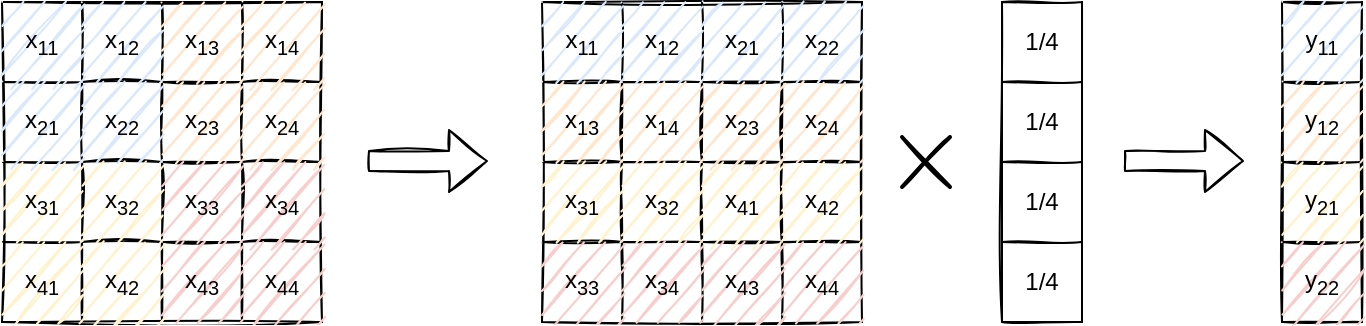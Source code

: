 <mxfile version="15.7.3" type="device"><diagram id="lsq6MAq0pUiZM9R2VbBM" name="第 1 页"><mxGraphModel dx="1102" dy="1025" grid="1" gridSize="10" guides="1" tooltips="1" connect="1" arrows="1" fold="1" page="1" pageScale="1" pageWidth="827" pageHeight="1169" math="0" shadow="0"><root><mxCell id="0"/><mxCell id="1" parent="0"/><mxCell id="vLokS48DHiQ6J46r8mqr-1" value="" style="shape=table;startSize=0;container=1;collapsible=0;childLayout=tableLayout;sketch=1;rounded=1;" vertex="1" parent="1"><mxGeometry x="80" y="440" width="160" height="160" as="geometry"/></mxCell><mxCell id="vLokS48DHiQ6J46r8mqr-2" value="" style="shape=partialRectangle;collapsible=0;dropTarget=0;pointerEvents=0;fillColor=none;top=0;left=0;bottom=0;right=0;points=[[0,0.5],[1,0.5]];portConstraint=eastwest;" vertex="1" parent="vLokS48DHiQ6J46r8mqr-1"><mxGeometry width="160" height="40" as="geometry"/></mxCell><mxCell id="vLokS48DHiQ6J46r8mqr-3" value="x&lt;sub&gt;11&lt;/sub&gt;" style="shape=partialRectangle;html=1;whiteSpace=wrap;connectable=0;overflow=hidden;fillColor=#dae8fc;top=0;left=0;bottom=0;right=0;pointerEvents=1;strokeColor=#6c8ebf;sketch=1;strokeWidth=2;" vertex="1" parent="vLokS48DHiQ6J46r8mqr-2"><mxGeometry width="40" height="40" as="geometry"><mxRectangle width="40" height="40" as="alternateBounds"/></mxGeometry></mxCell><mxCell id="vLokS48DHiQ6J46r8mqr-4" value="x&lt;sub&gt;12&lt;/sub&gt;" style="shape=partialRectangle;html=1;whiteSpace=wrap;connectable=0;overflow=hidden;fillColor=#dae8fc;top=0;left=0;bottom=0;right=0;pointerEvents=1;strokeColor=#6c8ebf;sketch=1;strokeWidth=2;" vertex="1" parent="vLokS48DHiQ6J46r8mqr-2"><mxGeometry x="40" width="40" height="40" as="geometry"><mxRectangle width="40" height="40" as="alternateBounds"/></mxGeometry></mxCell><mxCell id="vLokS48DHiQ6J46r8mqr-5" value="x&lt;sub&gt;13&lt;/sub&gt;" style="shape=partialRectangle;html=1;whiteSpace=wrap;connectable=0;overflow=hidden;fillColor=#ffe6cc;top=0;left=0;bottom=0;right=0;pointerEvents=1;strokeColor=#d79b00;strokeWidth=2;sketch=1;" vertex="1" parent="vLokS48DHiQ6J46r8mqr-2"><mxGeometry x="80" width="40" height="40" as="geometry"><mxRectangle width="40" height="40" as="alternateBounds"/></mxGeometry></mxCell><mxCell id="vLokS48DHiQ6J46r8mqr-6" value="x&lt;sub&gt;14&lt;/sub&gt;" style="shape=partialRectangle;html=1;whiteSpace=wrap;connectable=0;overflow=hidden;fillColor=#ffe6cc;top=0;left=0;bottom=0;right=0;pointerEvents=1;strokeColor=#d79b00;strokeWidth=2;sketch=1;" vertex="1" parent="vLokS48DHiQ6J46r8mqr-2"><mxGeometry x="120" width="40" height="40" as="geometry"><mxRectangle width="40" height="40" as="alternateBounds"/></mxGeometry></mxCell><mxCell id="vLokS48DHiQ6J46r8mqr-7" value="" style="shape=partialRectangle;collapsible=0;dropTarget=0;pointerEvents=0;fillColor=none;top=0;left=0;bottom=0;right=0;points=[[0,0.5],[1,0.5]];portConstraint=eastwest;" vertex="1" parent="vLokS48DHiQ6J46r8mqr-1"><mxGeometry y="40" width="160" height="40" as="geometry"/></mxCell><mxCell id="vLokS48DHiQ6J46r8mqr-8" value="x&lt;sub&gt;21&lt;/sub&gt;" style="shape=partialRectangle;html=1;whiteSpace=wrap;connectable=0;overflow=hidden;fillColor=#dae8fc;top=0;left=0;bottom=0;right=0;pointerEvents=1;strokeColor=#6c8ebf;sketch=1;strokeWidth=2;" vertex="1" parent="vLokS48DHiQ6J46r8mqr-7"><mxGeometry width="40" height="40" as="geometry"><mxRectangle width="40" height="40" as="alternateBounds"/></mxGeometry></mxCell><mxCell id="vLokS48DHiQ6J46r8mqr-9" value="x&lt;sub&gt;22&lt;/sub&gt;" style="shape=partialRectangle;html=1;whiteSpace=wrap;connectable=0;overflow=hidden;fillColor=#dae8fc;top=0;left=0;bottom=0;right=0;pointerEvents=1;strokeColor=#6c8ebf;sketch=1;strokeWidth=2;" vertex="1" parent="vLokS48DHiQ6J46r8mqr-7"><mxGeometry x="40" width="40" height="40" as="geometry"><mxRectangle width="40" height="40" as="alternateBounds"/></mxGeometry></mxCell><mxCell id="vLokS48DHiQ6J46r8mqr-10" value="x&lt;sub&gt;23&lt;/sub&gt;" style="shape=partialRectangle;html=1;whiteSpace=wrap;connectable=0;overflow=hidden;fillColor=#ffe6cc;top=0;left=0;bottom=0;right=0;pointerEvents=1;strokeColor=#d79b00;strokeWidth=2;sketch=1;" vertex="1" parent="vLokS48DHiQ6J46r8mqr-7"><mxGeometry x="80" width="40" height="40" as="geometry"><mxRectangle width="40" height="40" as="alternateBounds"/></mxGeometry></mxCell><mxCell id="vLokS48DHiQ6J46r8mqr-11" value="x&lt;sub&gt;24&lt;/sub&gt;" style="shape=partialRectangle;html=1;whiteSpace=wrap;connectable=0;overflow=hidden;fillColor=#ffe6cc;top=0;left=0;bottom=0;right=0;pointerEvents=1;strokeColor=#d79b00;strokeWidth=2;sketch=1;" vertex="1" parent="vLokS48DHiQ6J46r8mqr-7"><mxGeometry x="120" width="40" height="40" as="geometry"><mxRectangle width="40" height="40" as="alternateBounds"/></mxGeometry></mxCell><mxCell id="vLokS48DHiQ6J46r8mqr-12" value="" style="shape=partialRectangle;collapsible=0;dropTarget=0;pointerEvents=0;fillColor=none;top=0;left=0;bottom=0;right=0;points=[[0,0.5],[1,0.5]];portConstraint=eastwest;" vertex="1" parent="vLokS48DHiQ6J46r8mqr-1"><mxGeometry y="80" width="160" height="40" as="geometry"/></mxCell><mxCell id="vLokS48DHiQ6J46r8mqr-13" value="x&lt;sub&gt;31&lt;/sub&gt;" style="shape=partialRectangle;html=1;whiteSpace=wrap;connectable=0;overflow=hidden;fillColor=#fff2cc;top=0;left=0;bottom=0;right=0;pointerEvents=1;strokeColor=#d6b656;sketch=1;strokeWidth=2;" vertex="1" parent="vLokS48DHiQ6J46r8mqr-12"><mxGeometry width="40" height="40" as="geometry"><mxRectangle width="40" height="40" as="alternateBounds"/></mxGeometry></mxCell><mxCell id="vLokS48DHiQ6J46r8mqr-14" value="x&lt;sub&gt;32&lt;/sub&gt;" style="shape=partialRectangle;html=1;whiteSpace=wrap;connectable=0;overflow=hidden;fillColor=#fff2cc;top=0;left=0;bottom=0;right=0;pointerEvents=1;strokeColor=#d6b656;sketch=1;strokeWidth=2;" vertex="1" parent="vLokS48DHiQ6J46r8mqr-12"><mxGeometry x="40" width="40" height="40" as="geometry"><mxRectangle width="40" height="40" as="alternateBounds"/></mxGeometry></mxCell><mxCell id="vLokS48DHiQ6J46r8mqr-15" value="x&lt;sub&gt;33&lt;/sub&gt;" style="shape=partialRectangle;html=1;whiteSpace=wrap;connectable=0;overflow=hidden;fillColor=#f8cecc;top=0;left=0;bottom=0;right=0;pointerEvents=1;strokeColor=#b85450;sketch=1;strokeWidth=2;" vertex="1" parent="vLokS48DHiQ6J46r8mqr-12"><mxGeometry x="80" width="40" height="40" as="geometry"><mxRectangle width="40" height="40" as="alternateBounds"/></mxGeometry></mxCell><mxCell id="vLokS48DHiQ6J46r8mqr-16" value="x&lt;sub&gt;34&lt;/sub&gt;" style="shape=partialRectangle;html=1;whiteSpace=wrap;connectable=0;overflow=hidden;fillColor=#f8cecc;top=0;left=0;bottom=0;right=0;pointerEvents=1;strokeColor=#b85450;sketch=1;strokeWidth=2;" vertex="1" parent="vLokS48DHiQ6J46r8mqr-12"><mxGeometry x="120" width="40" height="40" as="geometry"><mxRectangle width="40" height="40" as="alternateBounds"/></mxGeometry></mxCell><mxCell id="vLokS48DHiQ6J46r8mqr-17" value="" style="shape=partialRectangle;collapsible=0;dropTarget=0;pointerEvents=0;fillColor=none;top=0;left=0;bottom=0;right=0;points=[[0,0.5],[1,0.5]];portConstraint=eastwest;" vertex="1" parent="vLokS48DHiQ6J46r8mqr-1"><mxGeometry y="120" width="160" height="40" as="geometry"/></mxCell><mxCell id="vLokS48DHiQ6J46r8mqr-18" value="x&lt;sub&gt;41&lt;/sub&gt;" style="shape=partialRectangle;html=1;whiteSpace=wrap;connectable=0;overflow=hidden;fillColor=#fff2cc;top=0;left=0;bottom=0;right=0;pointerEvents=1;strokeColor=#d6b656;sketch=1;strokeWidth=2;" vertex="1" parent="vLokS48DHiQ6J46r8mqr-17"><mxGeometry width="40" height="40" as="geometry"><mxRectangle width="40" height="40" as="alternateBounds"/></mxGeometry></mxCell><mxCell id="vLokS48DHiQ6J46r8mqr-19" value="x&lt;sub&gt;42&lt;/sub&gt;" style="shape=partialRectangle;html=1;whiteSpace=wrap;connectable=0;overflow=hidden;fillColor=#fff2cc;top=0;left=0;bottom=0;right=0;pointerEvents=1;strokeColor=#d6b656;sketch=1;strokeWidth=2;" vertex="1" parent="vLokS48DHiQ6J46r8mqr-17"><mxGeometry x="40" width="40" height="40" as="geometry"><mxRectangle width="40" height="40" as="alternateBounds"/></mxGeometry></mxCell><mxCell id="vLokS48DHiQ6J46r8mqr-20" value="x&lt;sub&gt;43&lt;/sub&gt;" style="shape=partialRectangle;html=1;whiteSpace=wrap;connectable=0;overflow=hidden;fillColor=#f8cecc;top=0;left=0;bottom=0;right=0;pointerEvents=1;strokeColor=#b85450;sketch=1;strokeWidth=2;" vertex="1" parent="vLokS48DHiQ6J46r8mqr-17"><mxGeometry x="80" width="40" height="40" as="geometry"><mxRectangle width="40" height="40" as="alternateBounds"/></mxGeometry></mxCell><mxCell id="vLokS48DHiQ6J46r8mqr-21" value="x&lt;sub&gt;44&lt;/sub&gt;" style="shape=partialRectangle;html=1;whiteSpace=wrap;connectable=0;overflow=hidden;fillColor=#f8cecc;top=0;left=0;bottom=0;right=0;pointerEvents=1;strokeColor=#b85450;sketch=1;strokeWidth=2;" vertex="1" parent="vLokS48DHiQ6J46r8mqr-17"><mxGeometry x="120" width="40" height="40" as="geometry"><mxRectangle width="40" height="40" as="alternateBounds"/></mxGeometry></mxCell><mxCell id="vLokS48DHiQ6J46r8mqr-22" value="" style="shape=flexArrow;endArrow=classic;html=1;rounded=1;sketch=1;" edge="1" parent="1"><mxGeometry width="50" height="50" relative="1" as="geometry"><mxPoint x="263" y="519.5" as="sourcePoint"/><mxPoint x="323" y="519.5" as="targetPoint"/></mxGeometry></mxCell><mxCell id="vLokS48DHiQ6J46r8mqr-23" value="" style="shape=table;startSize=0;container=1;collapsible=0;childLayout=tableLayout;sketch=1;rounded=1;" vertex="1" parent="1"><mxGeometry x="350" y="440" width="160" height="160" as="geometry"/></mxCell><mxCell id="vLokS48DHiQ6J46r8mqr-24" value="" style="shape=partialRectangle;collapsible=0;dropTarget=0;pointerEvents=0;fillColor=none;top=0;left=0;bottom=0;right=0;points=[[0,0.5],[1,0.5]];portConstraint=eastwest;" vertex="1" parent="vLokS48DHiQ6J46r8mqr-23"><mxGeometry width="160" height="40" as="geometry"/></mxCell><mxCell id="vLokS48DHiQ6J46r8mqr-25" value="x&lt;sub&gt;11&lt;/sub&gt;" style="shape=partialRectangle;html=1;whiteSpace=wrap;connectable=0;overflow=hidden;fillColor=#dae8fc;top=0;left=0;bottom=0;right=0;pointerEvents=1;strokeColor=#6c8ebf;sketch=1;strokeWidth=2;" vertex="1" parent="vLokS48DHiQ6J46r8mqr-24"><mxGeometry width="40" height="40" as="geometry"><mxRectangle width="40" height="40" as="alternateBounds"/></mxGeometry></mxCell><mxCell id="vLokS48DHiQ6J46r8mqr-26" value="x&lt;sub&gt;12&lt;/sub&gt;" style="shape=partialRectangle;html=1;whiteSpace=wrap;connectable=0;overflow=hidden;fillColor=#dae8fc;top=0;left=0;bottom=0;right=0;pointerEvents=1;strokeColor=#6c8ebf;sketch=1;strokeWidth=2;" vertex="1" parent="vLokS48DHiQ6J46r8mqr-24"><mxGeometry x="40" width="40" height="40" as="geometry"><mxRectangle width="40" height="40" as="alternateBounds"/></mxGeometry></mxCell><mxCell id="vLokS48DHiQ6J46r8mqr-27" value="x&lt;sub&gt;21&lt;/sub&gt;" style="shape=partialRectangle;html=1;whiteSpace=wrap;connectable=0;overflow=hidden;fillColor=#dae8fc;top=0;left=0;bottom=0;right=0;pointerEvents=1;strokeColor=#6c8ebf;sketch=1;strokeWidth=2;" vertex="1" parent="vLokS48DHiQ6J46r8mqr-24"><mxGeometry x="80" width="40" height="40" as="geometry"><mxRectangle width="40" height="40" as="alternateBounds"/></mxGeometry></mxCell><mxCell id="vLokS48DHiQ6J46r8mqr-28" value="x&lt;sub&gt;22&lt;/sub&gt;" style="shape=partialRectangle;html=1;whiteSpace=wrap;connectable=0;overflow=hidden;fillColor=#dae8fc;top=0;left=0;bottom=0;right=0;pointerEvents=1;strokeColor=#6c8ebf;sketch=1;strokeWidth=2;" vertex="1" parent="vLokS48DHiQ6J46r8mqr-24"><mxGeometry x="120" width="40" height="40" as="geometry"><mxRectangle width="40" height="40" as="alternateBounds"/></mxGeometry></mxCell><mxCell id="vLokS48DHiQ6J46r8mqr-29" value="" style="shape=partialRectangle;collapsible=0;dropTarget=0;pointerEvents=0;fillColor=none;top=0;left=0;bottom=0;right=0;points=[[0,0.5],[1,0.5]];portConstraint=eastwest;" vertex="1" parent="vLokS48DHiQ6J46r8mqr-23"><mxGeometry y="40" width="160" height="40" as="geometry"/></mxCell><mxCell id="vLokS48DHiQ6J46r8mqr-30" value="x&lt;sub&gt;13&lt;/sub&gt;" style="shape=partialRectangle;html=1;whiteSpace=wrap;connectable=0;overflow=hidden;fillColor=#ffe6cc;top=0;left=0;bottom=0;right=0;pointerEvents=1;strokeColor=#d79b00;sketch=1;strokeWidth=2;" vertex="1" parent="vLokS48DHiQ6J46r8mqr-29"><mxGeometry width="40" height="40" as="geometry"><mxRectangle width="40" height="40" as="alternateBounds"/></mxGeometry></mxCell><mxCell id="vLokS48DHiQ6J46r8mqr-31" value="x&lt;sub&gt;14&lt;/sub&gt;" style="shape=partialRectangle;html=1;whiteSpace=wrap;connectable=0;overflow=hidden;fillColor=#ffe6cc;top=0;left=0;bottom=0;right=0;pointerEvents=1;strokeColor=#d79b00;sketch=1;strokeWidth=2;" vertex="1" parent="vLokS48DHiQ6J46r8mqr-29"><mxGeometry x="40" width="40" height="40" as="geometry"><mxRectangle width="40" height="40" as="alternateBounds"/></mxGeometry></mxCell><mxCell id="vLokS48DHiQ6J46r8mqr-32" value="x&lt;sub&gt;23&lt;/sub&gt;" style="shape=partialRectangle;html=1;whiteSpace=wrap;connectable=0;overflow=hidden;fillColor=#ffe6cc;top=0;left=0;bottom=0;right=0;pointerEvents=1;strokeColor=#d79b00;sketch=1;strokeWidth=2;" vertex="1" parent="vLokS48DHiQ6J46r8mqr-29"><mxGeometry x="80" width="40" height="40" as="geometry"><mxRectangle width="40" height="40" as="alternateBounds"/></mxGeometry></mxCell><mxCell id="vLokS48DHiQ6J46r8mqr-33" value="x&lt;sub&gt;24&lt;/sub&gt;" style="shape=partialRectangle;html=1;whiteSpace=wrap;connectable=0;overflow=hidden;fillColor=#ffe6cc;top=0;left=0;bottom=0;right=0;pointerEvents=1;strokeColor=#d79b00;sketch=1;strokeWidth=2;" vertex="1" parent="vLokS48DHiQ6J46r8mqr-29"><mxGeometry x="120" width="40" height="40" as="geometry"><mxRectangle width="40" height="40" as="alternateBounds"/></mxGeometry></mxCell><mxCell id="vLokS48DHiQ6J46r8mqr-34" value="" style="shape=partialRectangle;collapsible=0;dropTarget=0;pointerEvents=0;fillColor=none;top=0;left=0;bottom=0;right=0;points=[[0,0.5],[1,0.5]];portConstraint=eastwest;" vertex="1" parent="vLokS48DHiQ6J46r8mqr-23"><mxGeometry y="80" width="160" height="40" as="geometry"/></mxCell><mxCell id="vLokS48DHiQ6J46r8mqr-35" value="x&lt;sub&gt;31&lt;/sub&gt;" style="shape=partialRectangle;html=1;whiteSpace=wrap;connectable=0;overflow=hidden;fillColor=#fff2cc;top=0;left=0;bottom=0;right=0;pointerEvents=1;strokeColor=#d6b656;strokeWidth=2;sketch=1;" vertex="1" parent="vLokS48DHiQ6J46r8mqr-34"><mxGeometry width="40" height="40" as="geometry"><mxRectangle width="40" height="40" as="alternateBounds"/></mxGeometry></mxCell><mxCell id="vLokS48DHiQ6J46r8mqr-36" value="x&lt;sub&gt;32&lt;/sub&gt;" style="shape=partialRectangle;html=1;whiteSpace=wrap;connectable=0;overflow=hidden;fillColor=#fff2cc;top=0;left=0;bottom=0;right=0;pointerEvents=1;strokeColor=#d6b656;strokeWidth=2;sketch=1;" vertex="1" parent="vLokS48DHiQ6J46r8mqr-34"><mxGeometry x="40" width="40" height="40" as="geometry"><mxRectangle width="40" height="40" as="alternateBounds"/></mxGeometry></mxCell><mxCell id="vLokS48DHiQ6J46r8mqr-37" value="x&lt;sub&gt;41&lt;/sub&gt;" style="shape=partialRectangle;html=1;whiteSpace=wrap;connectable=0;overflow=hidden;fillColor=#fff2cc;top=0;left=0;bottom=0;right=0;pointerEvents=1;strokeColor=#d6b656;strokeWidth=2;sketch=1;" vertex="1" parent="vLokS48DHiQ6J46r8mqr-34"><mxGeometry x="80" width="40" height="40" as="geometry"><mxRectangle width="40" height="40" as="alternateBounds"/></mxGeometry></mxCell><mxCell id="vLokS48DHiQ6J46r8mqr-38" value="x&lt;sub&gt;42&lt;/sub&gt;" style="shape=partialRectangle;html=1;whiteSpace=wrap;connectable=0;overflow=hidden;fillColor=#fff2cc;top=0;left=0;bottom=0;right=0;pointerEvents=1;strokeColor=#d6b656;strokeWidth=2;sketch=1;" vertex="1" parent="vLokS48DHiQ6J46r8mqr-34"><mxGeometry x="120" width="40" height="40" as="geometry"><mxRectangle width="40" height="40" as="alternateBounds"/></mxGeometry></mxCell><mxCell id="vLokS48DHiQ6J46r8mqr-39" value="" style="shape=partialRectangle;collapsible=0;dropTarget=0;pointerEvents=0;fillColor=none;top=0;left=0;bottom=0;right=0;points=[[0,0.5],[1,0.5]];portConstraint=eastwest;" vertex="1" parent="vLokS48DHiQ6J46r8mqr-23"><mxGeometry y="120" width="160" height="40" as="geometry"/></mxCell><mxCell id="vLokS48DHiQ6J46r8mqr-40" value="x&lt;sub&gt;33&lt;/sub&gt;" style="shape=partialRectangle;html=1;whiteSpace=wrap;connectable=0;overflow=hidden;fillColor=#f8cecc;top=0;left=0;bottom=0;right=0;pointerEvents=1;strokeColor=#b85450;strokeWidth=2;sketch=1;" vertex="1" parent="vLokS48DHiQ6J46r8mqr-39"><mxGeometry width="40" height="40" as="geometry"><mxRectangle width="40" height="40" as="alternateBounds"/></mxGeometry></mxCell><mxCell id="vLokS48DHiQ6J46r8mqr-41" value="x&lt;sub&gt;34&lt;/sub&gt;" style="shape=partialRectangle;html=1;whiteSpace=wrap;connectable=0;overflow=hidden;fillColor=#f8cecc;top=0;left=0;bottom=0;right=0;pointerEvents=1;strokeColor=#b85450;strokeWidth=2;sketch=1;" vertex="1" parent="vLokS48DHiQ6J46r8mqr-39"><mxGeometry x="40" width="40" height="40" as="geometry"><mxRectangle width="40" height="40" as="alternateBounds"/></mxGeometry></mxCell><mxCell id="vLokS48DHiQ6J46r8mqr-42" value="x&lt;sub&gt;43&lt;/sub&gt;" style="shape=partialRectangle;html=1;whiteSpace=wrap;connectable=0;overflow=hidden;fillColor=#f8cecc;top=0;left=0;bottom=0;right=0;pointerEvents=1;strokeColor=#b85450;strokeWidth=2;sketch=1;" vertex="1" parent="vLokS48DHiQ6J46r8mqr-39"><mxGeometry x="80" width="40" height="40" as="geometry"><mxRectangle width="40" height="40" as="alternateBounds"/></mxGeometry></mxCell><mxCell id="vLokS48DHiQ6J46r8mqr-43" value="x&lt;sub&gt;44&lt;/sub&gt;" style="shape=partialRectangle;html=1;whiteSpace=wrap;connectable=0;overflow=hidden;fillColor=#f8cecc;top=0;left=0;bottom=0;right=0;pointerEvents=1;strokeColor=#b85450;strokeWidth=2;sketch=1;" vertex="1" parent="vLokS48DHiQ6J46r8mqr-39"><mxGeometry x="120" width="40" height="40" as="geometry"><mxRectangle width="40" height="40" as="alternateBounds"/></mxGeometry></mxCell><mxCell id="vLokS48DHiQ6J46r8mqr-44" value="" style="shape=table;startSize=0;container=1;collapsible=0;childLayout=tableLayout;rounded=1;sketch=1;" vertex="1" parent="1"><mxGeometry x="580" y="440" width="40" height="160" as="geometry"/></mxCell><mxCell id="vLokS48DHiQ6J46r8mqr-45" value="" style="shape=partialRectangle;collapsible=0;dropTarget=0;pointerEvents=0;fillColor=none;top=0;left=0;bottom=0;right=0;points=[[0,0.5],[1,0.5]];portConstraint=eastwest;rounded=1;sketch=1;" vertex="1" parent="vLokS48DHiQ6J46r8mqr-44"><mxGeometry width="40" height="40" as="geometry"/></mxCell><mxCell id="vLokS48DHiQ6J46r8mqr-46" value="1/4" style="shape=partialRectangle;html=1;whiteSpace=wrap;connectable=0;overflow=hidden;fillColor=none;top=0;left=0;bottom=0;right=0;pointerEvents=1;rounded=1;sketch=1;" vertex="1" parent="vLokS48DHiQ6J46r8mqr-45"><mxGeometry width="40" height="40" as="geometry"><mxRectangle width="40" height="40" as="alternateBounds"/></mxGeometry></mxCell><mxCell id="vLokS48DHiQ6J46r8mqr-47" value="" style="shape=partialRectangle;collapsible=0;dropTarget=0;pointerEvents=0;fillColor=none;top=0;left=0;bottom=0;right=0;points=[[0,0.5],[1,0.5]];portConstraint=eastwest;rounded=1;sketch=1;" vertex="1" parent="vLokS48DHiQ6J46r8mqr-44"><mxGeometry y="40" width="40" height="40" as="geometry"/></mxCell><mxCell id="vLokS48DHiQ6J46r8mqr-48" value="1/4" style="shape=partialRectangle;html=1;whiteSpace=wrap;connectable=0;overflow=hidden;fillColor=none;top=0;left=0;bottom=0;right=0;pointerEvents=1;rounded=1;sketch=1;" vertex="1" parent="vLokS48DHiQ6J46r8mqr-47"><mxGeometry width="40" height="40" as="geometry"><mxRectangle width="40" height="40" as="alternateBounds"/></mxGeometry></mxCell><mxCell id="vLokS48DHiQ6J46r8mqr-49" value="" style="shape=partialRectangle;collapsible=0;dropTarget=0;pointerEvents=0;fillColor=none;top=0;left=0;bottom=0;right=0;points=[[0,0.5],[1,0.5]];portConstraint=eastwest;rounded=1;sketch=1;" vertex="1" parent="vLokS48DHiQ6J46r8mqr-44"><mxGeometry y="80" width="40" height="40" as="geometry"/></mxCell><mxCell id="vLokS48DHiQ6J46r8mqr-50" value="1/4" style="shape=partialRectangle;html=1;whiteSpace=wrap;connectable=0;overflow=hidden;fillColor=none;top=0;left=0;bottom=0;right=0;pointerEvents=1;rounded=1;sketch=1;" vertex="1" parent="vLokS48DHiQ6J46r8mqr-49"><mxGeometry width="40" height="40" as="geometry"><mxRectangle width="40" height="40" as="alternateBounds"/></mxGeometry></mxCell><mxCell id="vLokS48DHiQ6J46r8mqr-51" value="" style="shape=partialRectangle;collapsible=0;dropTarget=0;pointerEvents=0;fillColor=none;top=0;left=0;bottom=0;right=0;points=[[0,0.5],[1,0.5]];portConstraint=eastwest;rounded=1;sketch=1;" vertex="1" parent="vLokS48DHiQ6J46r8mqr-44"><mxGeometry y="120" width="40" height="40" as="geometry"/></mxCell><mxCell id="vLokS48DHiQ6J46r8mqr-52" value="1/4" style="shape=partialRectangle;html=1;whiteSpace=wrap;connectable=0;overflow=hidden;fillColor=none;top=0;left=0;bottom=0;right=0;pointerEvents=1;rounded=1;sketch=1;" vertex="1" parent="vLokS48DHiQ6J46r8mqr-51"><mxGeometry width="40" height="40" as="geometry"><mxRectangle width="40" height="40" as="alternateBounds"/></mxGeometry></mxCell><mxCell id="vLokS48DHiQ6J46r8mqr-53" value="" style="shape=flexArrow;endArrow=classic;html=1;rounded=1;sketch=1;" edge="1" parent="1"><mxGeometry width="50" height="50" relative="1" as="geometry"><mxPoint x="641" y="519.5" as="sourcePoint"/><mxPoint x="701" y="519.5" as="targetPoint"/></mxGeometry></mxCell><mxCell id="vLokS48DHiQ6J46r8mqr-57" value="" style="shape=umlDestroy;whiteSpace=wrap;html=1;strokeWidth=2;rounded=1;shadow=0;glass=0;sketch=1;fontSize=17;gradientColor=none;" vertex="1" parent="1"><mxGeometry x="530" y="507.5" width="24" height="25" as="geometry"/></mxCell><mxCell id="vLokS48DHiQ6J46r8mqr-58" value="" style="shape=table;startSize=0;container=1;collapsible=0;childLayout=tableLayout;rounded=1;sketch=1;fillColor=none;" vertex="1" parent="1"><mxGeometry x="720" y="440" width="40" height="160" as="geometry"/></mxCell><mxCell id="vLokS48DHiQ6J46r8mqr-59" value="" style="shape=partialRectangle;collapsible=0;dropTarget=0;pointerEvents=0;fillColor=none;top=0;left=0;bottom=0;right=0;points=[[0,0.5],[1,0.5]];portConstraint=eastwest;rounded=1;sketch=1;" vertex="1" parent="vLokS48DHiQ6J46r8mqr-58"><mxGeometry width="40" height="40" as="geometry"/></mxCell><mxCell id="vLokS48DHiQ6J46r8mqr-60" value="y&lt;sub&gt;11&lt;/sub&gt;" style="shape=partialRectangle;html=1;whiteSpace=wrap;connectable=0;overflow=hidden;fillColor=#dae8fc;top=0;left=0;bottom=0;right=0;pointerEvents=1;rounded=1;sketch=1;strokeColor=#6c8ebf;strokeWidth=2;" vertex="1" parent="vLokS48DHiQ6J46r8mqr-59"><mxGeometry width="40" height="40" as="geometry"><mxRectangle width="40" height="40" as="alternateBounds"/></mxGeometry></mxCell><mxCell id="vLokS48DHiQ6J46r8mqr-61" value="" style="shape=partialRectangle;collapsible=0;dropTarget=0;pointerEvents=0;fillColor=none;top=0;left=0;bottom=0;right=0;points=[[0,0.5],[1,0.5]];portConstraint=eastwest;rounded=1;sketch=1;" vertex="1" parent="vLokS48DHiQ6J46r8mqr-58"><mxGeometry y="40" width="40" height="40" as="geometry"/></mxCell><mxCell id="vLokS48DHiQ6J46r8mqr-62" value="y&lt;sub&gt;12&lt;/sub&gt;" style="shape=partialRectangle;html=1;whiteSpace=wrap;connectable=0;overflow=hidden;fillColor=#ffe6cc;top=0;left=0;bottom=0;right=0;pointerEvents=1;rounded=1;sketch=1;strokeColor=#d79b00;strokeWidth=2;" vertex="1" parent="vLokS48DHiQ6J46r8mqr-61"><mxGeometry width="40" height="40" as="geometry"><mxRectangle width="40" height="40" as="alternateBounds"/></mxGeometry></mxCell><mxCell id="vLokS48DHiQ6J46r8mqr-63" value="" style="shape=partialRectangle;collapsible=0;dropTarget=0;pointerEvents=0;fillColor=none;top=0;left=0;bottom=0;right=0;points=[[0,0.5],[1,0.5]];portConstraint=eastwest;rounded=1;sketch=1;" vertex="1" parent="vLokS48DHiQ6J46r8mqr-58"><mxGeometry y="80" width="40" height="40" as="geometry"/></mxCell><mxCell id="vLokS48DHiQ6J46r8mqr-64" value="y&lt;sub&gt;21&lt;/sub&gt;" style="shape=partialRectangle;html=1;whiteSpace=wrap;connectable=0;overflow=hidden;fillColor=#fff2cc;top=0;left=0;bottom=0;right=0;pointerEvents=1;rounded=1;sketch=1;strokeColor=#d6b656;strokeWidth=2;" vertex="1" parent="vLokS48DHiQ6J46r8mqr-63"><mxGeometry width="40" height="40" as="geometry"><mxRectangle width="40" height="40" as="alternateBounds"/></mxGeometry></mxCell><mxCell id="vLokS48DHiQ6J46r8mqr-65" value="" style="shape=partialRectangle;collapsible=0;dropTarget=0;pointerEvents=0;fillColor=none;top=0;left=0;bottom=0;right=0;points=[[0,0.5],[1,0.5]];portConstraint=eastwest;rounded=1;sketch=1;" vertex="1" parent="vLokS48DHiQ6J46r8mqr-58"><mxGeometry y="120" width="40" height="40" as="geometry"/></mxCell><mxCell id="vLokS48DHiQ6J46r8mqr-66" value="y&lt;sub&gt;22&lt;/sub&gt;" style="shape=partialRectangle;html=1;whiteSpace=wrap;connectable=0;overflow=hidden;fillColor=#f8cecc;top=0;left=0;bottom=0;right=0;pointerEvents=1;rounded=1;sketch=1;strokeColor=#b85450;strokeWidth=2;" vertex="1" parent="vLokS48DHiQ6J46r8mqr-65"><mxGeometry width="40" height="40" as="geometry"><mxRectangle width="40" height="40" as="alternateBounds"/></mxGeometry></mxCell></root></mxGraphModel></diagram></mxfile>